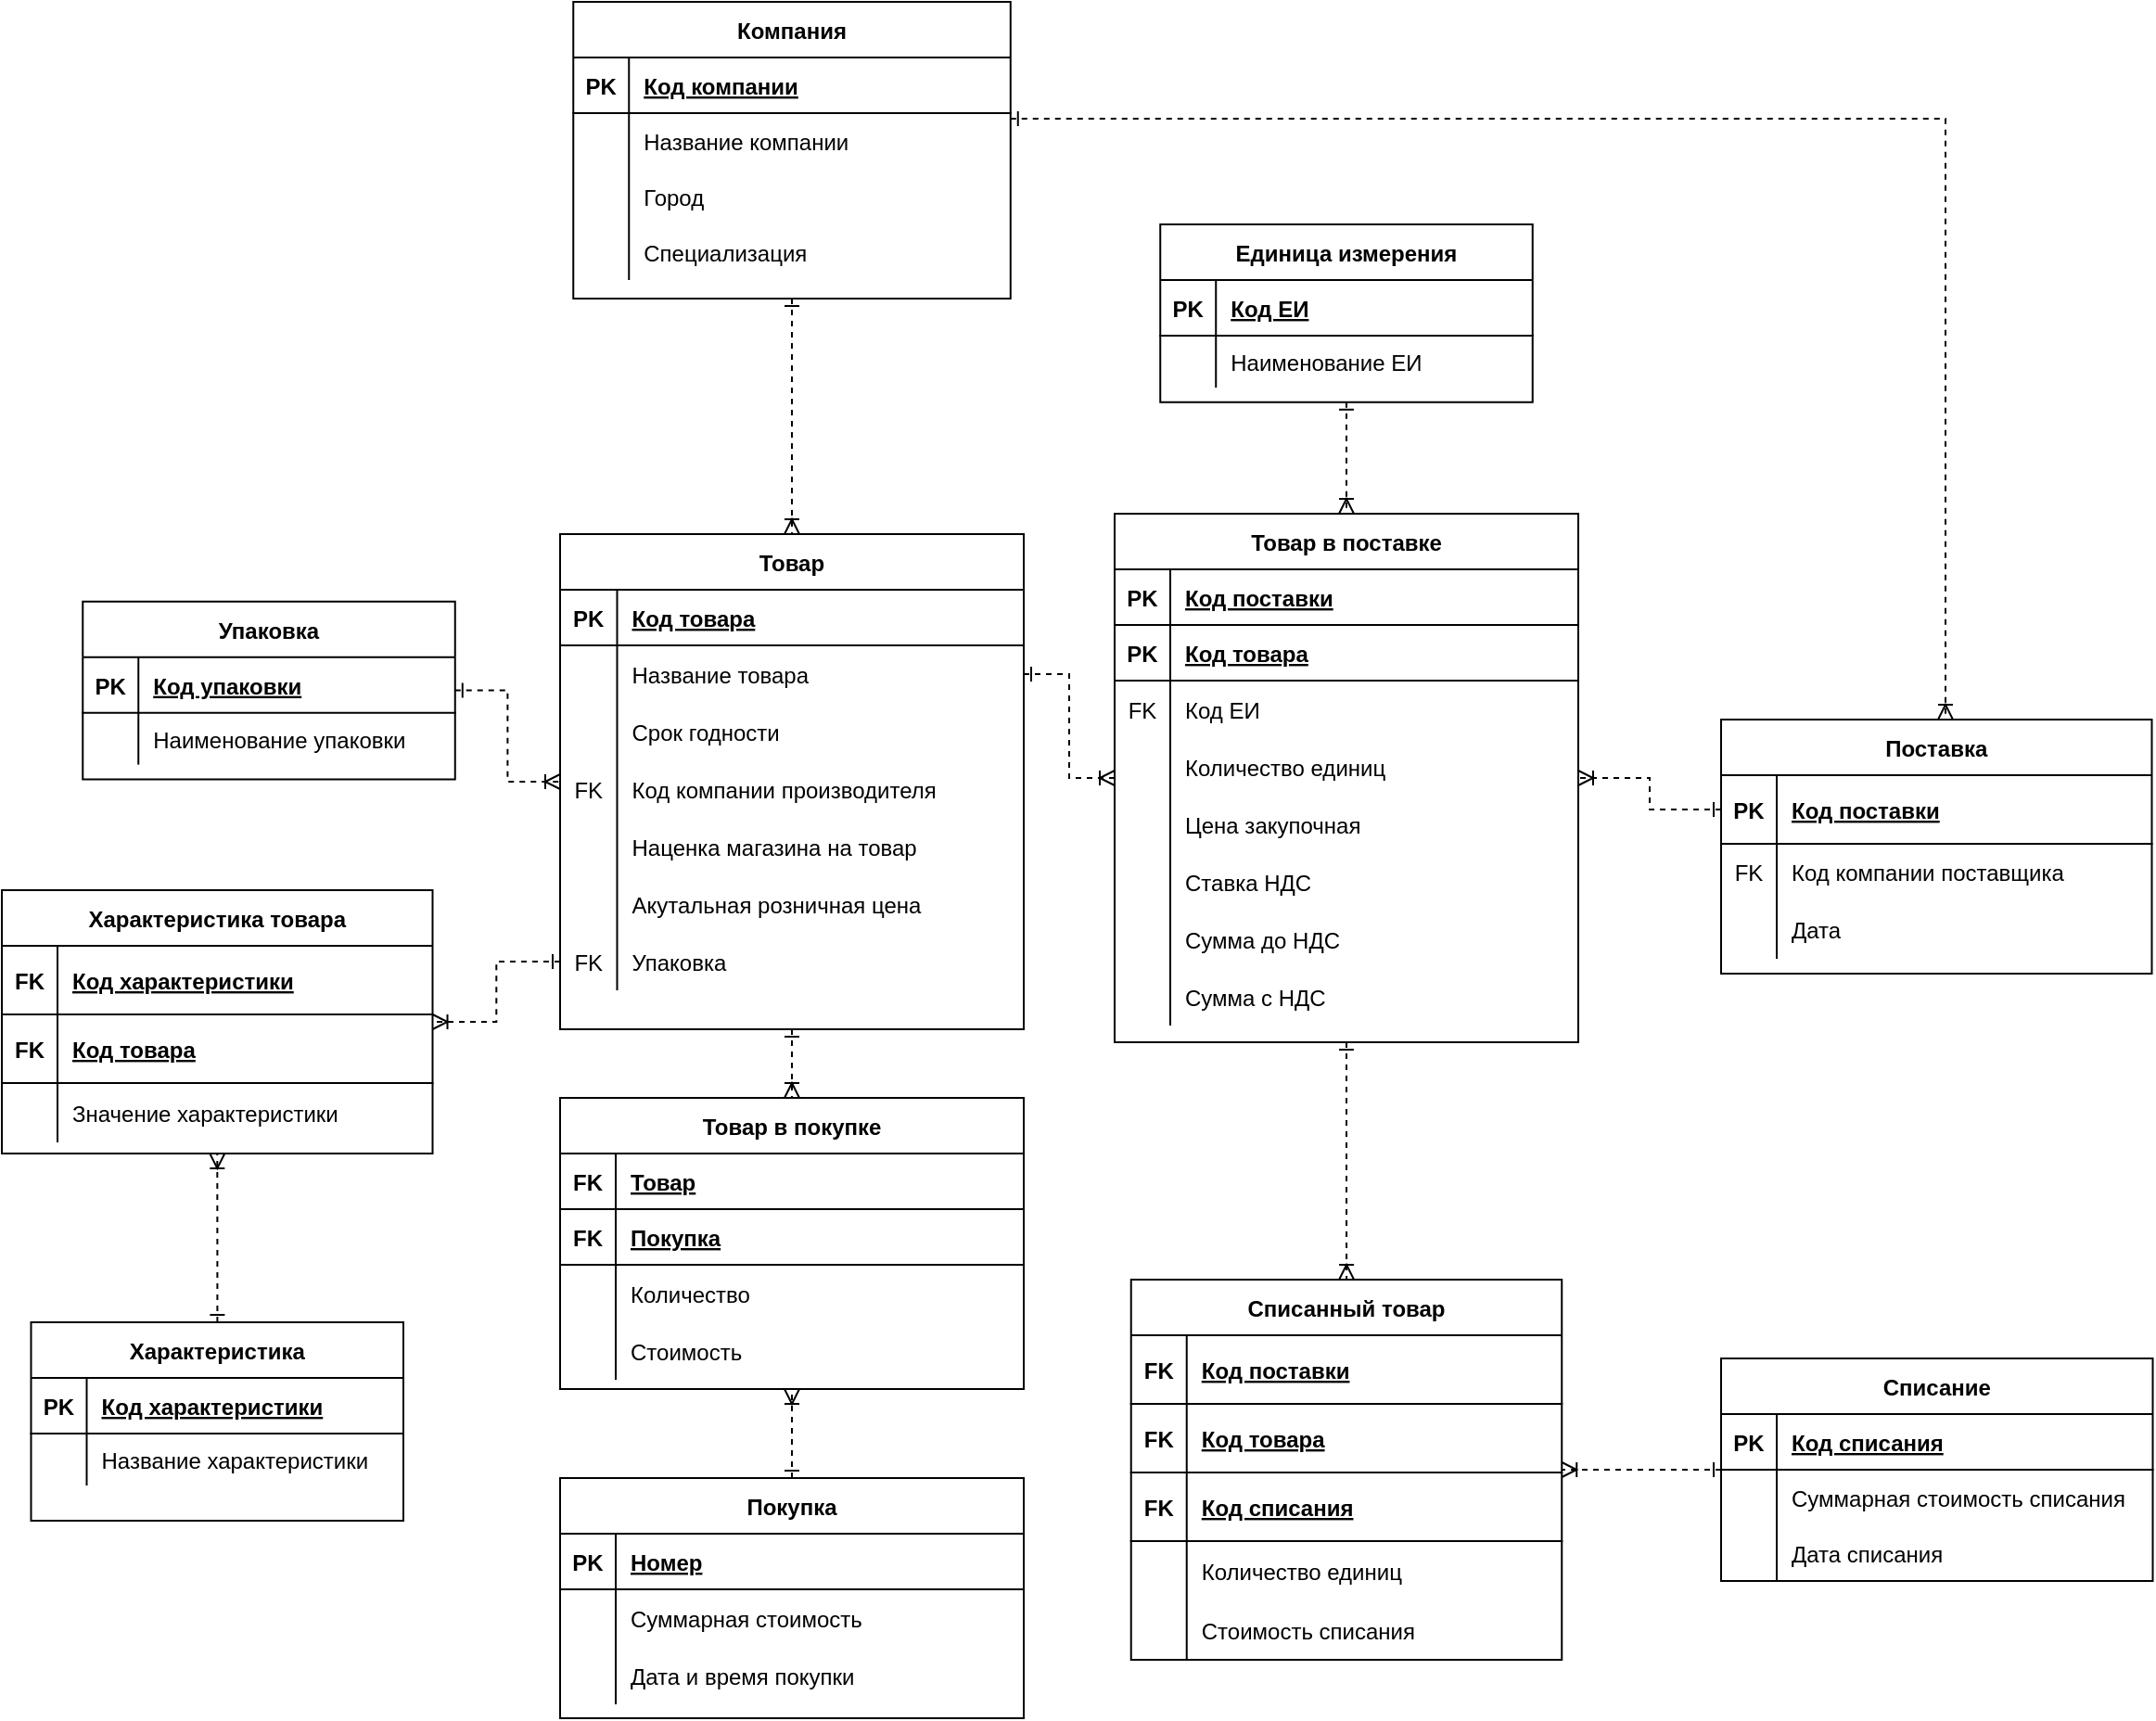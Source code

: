 <mxfile version="24.2.5" type="device">
  <diagram id="R2lEEEUBdFMjLlhIrx00" name="Page-1">
    <mxGraphModel dx="2284" dy="844" grid="0" gridSize="10" guides="1" tooltips="1" connect="1" arrows="1" fold="1" page="1" pageScale="1" pageWidth="850" pageHeight="1100" math="0" shadow="0" extFonts="Permanent Marker^https://fonts.googleapis.com/css?family=Permanent+Marker">
      <root>
        <mxCell id="0" />
        <mxCell id="1" parent="0" />
        <mxCell id="fGA4kg8TgEzMYJl1IHVl-16" style="edgeStyle=orthogonalEdgeStyle;rounded=0;orthogonalLoop=1;jettySize=auto;html=1;dashed=1;strokeColor=default;align=center;verticalAlign=middle;fontFamily=Helvetica;fontSize=11;fontColor=default;labelBackgroundColor=default;startArrow=ERone;startFill=0;endArrow=ERoneToMany;endFill=0;" parent="1" source="C-vyLk0tnHw3VtMMgP7b-13" target="f_I18fjyUg9DNFB2FGYQ-49" edge="1">
          <mxGeometry relative="1" as="geometry">
            <Array as="points">
              <mxPoint x="738" y="180" />
            </Array>
          </mxGeometry>
        </mxCell>
        <mxCell id="fGA4kg8TgEzMYJl1IHVl-90" style="edgeStyle=orthogonalEdgeStyle;rounded=0;orthogonalLoop=1;jettySize=auto;html=1;exitX=0.5;exitY=1;exitDx=0;exitDy=0;dashed=1;strokeColor=default;align=center;verticalAlign=middle;fontFamily=Helvetica;fontSize=11;fontColor=default;labelBackgroundColor=default;startArrow=ERone;startFill=0;endArrow=ERoneToMany;endFill=0;" parent="1" source="C-vyLk0tnHw3VtMMgP7b-13" target="f_I18fjyUg9DNFB2FGYQ-8" edge="1">
          <mxGeometry relative="1" as="geometry" />
        </mxCell>
        <mxCell id="C-vyLk0tnHw3VtMMgP7b-13" value="Компания" style="shape=table;startSize=30;container=1;collapsible=1;childLayout=tableLayout;fixedRows=1;rowLines=0;fontStyle=1;align=center;resizeLast=1;" parent="1" vertex="1">
          <mxGeometry x="-1.87" y="117" width="235.75" height="160" as="geometry" />
        </mxCell>
        <mxCell id="C-vyLk0tnHw3VtMMgP7b-14" value="" style="shape=partialRectangle;collapsible=0;dropTarget=0;pointerEvents=0;fillColor=none;points=[[0,0.5],[1,0.5]];portConstraint=eastwest;top=0;left=0;right=0;bottom=1;" parent="C-vyLk0tnHw3VtMMgP7b-13" vertex="1">
          <mxGeometry y="30" width="235.75" height="30" as="geometry" />
        </mxCell>
        <mxCell id="C-vyLk0tnHw3VtMMgP7b-15" value="PK" style="shape=partialRectangle;overflow=hidden;connectable=0;fillColor=none;top=0;left=0;bottom=0;right=0;fontStyle=1;" parent="C-vyLk0tnHw3VtMMgP7b-14" vertex="1">
          <mxGeometry width="30" height="30" as="geometry">
            <mxRectangle width="30" height="30" as="alternateBounds" />
          </mxGeometry>
        </mxCell>
        <mxCell id="C-vyLk0tnHw3VtMMgP7b-16" value="Код компании" style="shape=partialRectangle;overflow=hidden;connectable=0;fillColor=none;top=0;left=0;bottom=0;right=0;align=left;spacingLeft=6;fontStyle=5;" parent="C-vyLk0tnHw3VtMMgP7b-14" vertex="1">
          <mxGeometry x="30" width="205.75" height="30" as="geometry">
            <mxRectangle width="205.75" height="30" as="alternateBounds" />
          </mxGeometry>
        </mxCell>
        <mxCell id="C-vyLk0tnHw3VtMMgP7b-17" value="" style="shape=partialRectangle;collapsible=0;dropTarget=0;pointerEvents=0;fillColor=none;points=[[0,0.5],[1,0.5]];portConstraint=eastwest;top=0;left=0;right=0;bottom=0;" parent="C-vyLk0tnHw3VtMMgP7b-13" vertex="1">
          <mxGeometry y="60" width="235.75" height="30" as="geometry" />
        </mxCell>
        <mxCell id="C-vyLk0tnHw3VtMMgP7b-18" value="" style="shape=partialRectangle;overflow=hidden;connectable=0;fillColor=none;top=0;left=0;bottom=0;right=0;" parent="C-vyLk0tnHw3VtMMgP7b-17" vertex="1">
          <mxGeometry width="30" height="30" as="geometry">
            <mxRectangle width="30" height="30" as="alternateBounds" />
          </mxGeometry>
        </mxCell>
        <mxCell id="C-vyLk0tnHw3VtMMgP7b-19" value="Название компании" style="shape=partialRectangle;overflow=hidden;connectable=0;fillColor=none;top=0;left=0;bottom=0;right=0;align=left;spacingLeft=6;" parent="C-vyLk0tnHw3VtMMgP7b-17" vertex="1">
          <mxGeometry x="30" width="205.75" height="30" as="geometry">
            <mxRectangle width="205.75" height="30" as="alternateBounds" />
          </mxGeometry>
        </mxCell>
        <mxCell id="C-vyLk0tnHw3VtMMgP7b-20" value="" style="shape=partialRectangle;collapsible=0;dropTarget=0;pointerEvents=0;fillColor=none;points=[[0,0.5],[1,0.5]];portConstraint=eastwest;top=0;left=0;right=0;bottom=0;" parent="C-vyLk0tnHw3VtMMgP7b-13" vertex="1">
          <mxGeometry y="90" width="235.75" height="30" as="geometry" />
        </mxCell>
        <mxCell id="C-vyLk0tnHw3VtMMgP7b-21" value="" style="shape=partialRectangle;overflow=hidden;connectable=0;fillColor=none;top=0;left=0;bottom=0;right=0;" parent="C-vyLk0tnHw3VtMMgP7b-20" vertex="1">
          <mxGeometry width="30" height="30" as="geometry">
            <mxRectangle width="30" height="30" as="alternateBounds" />
          </mxGeometry>
        </mxCell>
        <mxCell id="C-vyLk0tnHw3VtMMgP7b-22" value="Город" style="shape=partialRectangle;overflow=hidden;connectable=0;fillColor=none;top=0;left=0;bottom=0;right=0;align=left;spacingLeft=6;" parent="C-vyLk0tnHw3VtMMgP7b-20" vertex="1">
          <mxGeometry x="30" width="205.75" height="30" as="geometry">
            <mxRectangle width="205.75" height="30" as="alternateBounds" />
          </mxGeometry>
        </mxCell>
        <mxCell id="fGA4kg8TgEzMYJl1IHVl-87" value="" style="shape=partialRectangle;collapsible=0;dropTarget=0;pointerEvents=0;fillColor=none;points=[[0,0.5],[1,0.5]];portConstraint=eastwest;top=0;left=0;right=0;bottom=0;" parent="C-vyLk0tnHw3VtMMgP7b-13" vertex="1">
          <mxGeometry y="120" width="235.75" height="30" as="geometry" />
        </mxCell>
        <mxCell id="fGA4kg8TgEzMYJl1IHVl-88" value="" style="shape=partialRectangle;overflow=hidden;connectable=0;fillColor=none;top=0;left=0;bottom=0;right=0;" parent="fGA4kg8TgEzMYJl1IHVl-87" vertex="1">
          <mxGeometry width="30" height="30" as="geometry">
            <mxRectangle width="30" height="30" as="alternateBounds" />
          </mxGeometry>
        </mxCell>
        <mxCell id="fGA4kg8TgEzMYJl1IHVl-89" value="Специализация" style="shape=partialRectangle;overflow=hidden;connectable=0;fillColor=none;top=0;left=0;bottom=0;right=0;align=left;spacingLeft=6;" parent="fGA4kg8TgEzMYJl1IHVl-87" vertex="1">
          <mxGeometry x="30" width="205.75" height="30" as="geometry">
            <mxRectangle width="205.75" height="30" as="alternateBounds" />
          </mxGeometry>
        </mxCell>
        <mxCell id="fGA4kg8TgEzMYJl1IHVl-84" style="edgeStyle=orthogonalEdgeStyle;rounded=0;orthogonalLoop=1;jettySize=auto;html=1;dashed=1;strokeColor=default;align=center;verticalAlign=middle;fontFamily=Helvetica;fontSize=11;fontColor=default;labelBackgroundColor=default;startArrow=ERone;startFill=0;endArrow=ERoneToMany;endFill=0;" parent="1" source="f_I18fjyUg9DNFB2FGYQ-8" target="fGA4kg8TgEzMYJl1IHVl-71" edge="1">
          <mxGeometry relative="1" as="geometry" />
        </mxCell>
        <mxCell id="f_I18fjyUg9DNFB2FGYQ-8" value="Товар" style="shape=table;startSize=30;container=1;collapsible=1;childLayout=tableLayout;fixedRows=1;rowLines=0;fontStyle=1;align=center;resizeLast=1;" parent="1" vertex="1">
          <mxGeometry x="-9" y="404" width="250" height="267" as="geometry" />
        </mxCell>
        <mxCell id="f_I18fjyUg9DNFB2FGYQ-9" value="" style="shape=partialRectangle;collapsible=0;dropTarget=0;pointerEvents=0;fillColor=none;points=[[0,0.5],[1,0.5]];portConstraint=eastwest;top=0;left=0;right=0;bottom=1;" parent="f_I18fjyUg9DNFB2FGYQ-8" vertex="1">
          <mxGeometry y="30" width="250" height="30" as="geometry" />
        </mxCell>
        <mxCell id="f_I18fjyUg9DNFB2FGYQ-10" value="PK" style="shape=partialRectangle;overflow=hidden;connectable=0;fillColor=none;top=0;left=0;bottom=0;right=0;fontStyle=1;" parent="f_I18fjyUg9DNFB2FGYQ-9" vertex="1">
          <mxGeometry width="30.75" height="30" as="geometry">
            <mxRectangle width="30.75" height="30" as="alternateBounds" />
          </mxGeometry>
        </mxCell>
        <mxCell id="f_I18fjyUg9DNFB2FGYQ-11" value="Код товара" style="shape=partialRectangle;overflow=hidden;connectable=0;fillColor=none;top=0;left=0;bottom=0;right=0;align=left;spacingLeft=6;fontStyle=5;" parent="f_I18fjyUg9DNFB2FGYQ-9" vertex="1">
          <mxGeometry x="30.75" width="219.25" height="30" as="geometry">
            <mxRectangle width="219.25" height="30" as="alternateBounds" />
          </mxGeometry>
        </mxCell>
        <mxCell id="f_I18fjyUg9DNFB2FGYQ-12" value="" style="shape=partialRectangle;collapsible=0;dropTarget=0;pointerEvents=0;fillColor=none;points=[[0,0.5],[1,0.5]];portConstraint=eastwest;top=0;left=0;right=0;bottom=0;" parent="f_I18fjyUg9DNFB2FGYQ-8" vertex="1">
          <mxGeometry y="60" width="250" height="31" as="geometry" />
        </mxCell>
        <mxCell id="f_I18fjyUg9DNFB2FGYQ-13" value="" style="shape=partialRectangle;overflow=hidden;connectable=0;fillColor=none;top=0;left=0;bottom=0;right=0;" parent="f_I18fjyUg9DNFB2FGYQ-12" vertex="1">
          <mxGeometry width="30.75" height="31" as="geometry">
            <mxRectangle width="30.75" height="31" as="alternateBounds" />
          </mxGeometry>
        </mxCell>
        <object label="Название товара" city="sdfsdf" id="f_I18fjyUg9DNFB2FGYQ-14">
          <mxCell style="shape=partialRectangle;overflow=hidden;connectable=0;fillColor=none;top=0;left=0;bottom=0;right=0;align=left;spacingLeft=6;" parent="f_I18fjyUg9DNFB2FGYQ-12" vertex="1">
            <mxGeometry x="30.75" width="219.25" height="31" as="geometry">
              <mxRectangle width="219.25" height="31" as="alternateBounds" />
            </mxGeometry>
          </mxCell>
        </object>
        <mxCell id="f_I18fjyUg9DNFB2FGYQ-41" value="" style="shape=partialRectangle;collapsible=0;dropTarget=0;pointerEvents=0;fillColor=none;points=[[0,0.5],[1,0.5]];portConstraint=eastwest;top=0;left=0;right=0;bottom=0;" parent="f_I18fjyUg9DNFB2FGYQ-8" vertex="1">
          <mxGeometry y="91" width="250" height="31" as="geometry" />
        </mxCell>
        <mxCell id="f_I18fjyUg9DNFB2FGYQ-42" value="" style="shape=partialRectangle;overflow=hidden;connectable=0;fillColor=none;top=0;left=0;bottom=0;right=0;" parent="f_I18fjyUg9DNFB2FGYQ-41" vertex="1">
          <mxGeometry width="30.75" height="31" as="geometry">
            <mxRectangle width="30.75" height="31" as="alternateBounds" />
          </mxGeometry>
        </mxCell>
        <object label="Срок годности" city="sdfsdf" id="f_I18fjyUg9DNFB2FGYQ-43">
          <mxCell style="shape=partialRectangle;overflow=hidden;connectable=0;fillColor=none;top=0;left=0;bottom=0;right=0;align=left;spacingLeft=6;" parent="f_I18fjyUg9DNFB2FGYQ-41" vertex="1">
            <mxGeometry x="30.75" width="219.25" height="31" as="geometry">
              <mxRectangle width="219.25" height="31" as="alternateBounds" />
            </mxGeometry>
          </mxCell>
        </object>
        <mxCell id="f_I18fjyUg9DNFB2FGYQ-44" value="" style="shape=partialRectangle;collapsible=0;dropTarget=0;pointerEvents=0;fillColor=none;points=[[0,0.5],[1,0.5]];portConstraint=eastwest;top=0;left=0;right=0;bottom=0;" parent="f_I18fjyUg9DNFB2FGYQ-8" vertex="1">
          <mxGeometry y="122" width="250" height="31" as="geometry" />
        </mxCell>
        <mxCell id="f_I18fjyUg9DNFB2FGYQ-45" value="FK" style="shape=partialRectangle;overflow=hidden;connectable=0;fillColor=none;top=0;left=0;bottom=0;right=0;" parent="f_I18fjyUg9DNFB2FGYQ-44" vertex="1">
          <mxGeometry width="30.75" height="31" as="geometry">
            <mxRectangle width="30.75" height="31" as="alternateBounds" />
          </mxGeometry>
        </mxCell>
        <object label="Код компании производителя" city="sdfsdf" id="f_I18fjyUg9DNFB2FGYQ-46">
          <mxCell style="shape=partialRectangle;overflow=hidden;connectable=0;fillColor=none;top=0;left=0;bottom=0;right=0;align=left;spacingLeft=6;" parent="f_I18fjyUg9DNFB2FGYQ-44" vertex="1">
            <mxGeometry x="30.75" width="219.25" height="31" as="geometry">
              <mxRectangle width="219.25" height="31" as="alternateBounds" />
            </mxGeometry>
          </mxCell>
        </object>
        <mxCell id="f_I18fjyUg9DNFB2FGYQ-148" value="" style="shape=partialRectangle;collapsible=0;dropTarget=0;pointerEvents=0;fillColor=none;points=[[0,0.5],[1,0.5]];portConstraint=eastwest;top=0;left=0;right=0;bottom=0;" parent="f_I18fjyUg9DNFB2FGYQ-8" vertex="1">
          <mxGeometry y="153" width="250" height="31" as="geometry" />
        </mxCell>
        <mxCell id="f_I18fjyUg9DNFB2FGYQ-149" value="" style="shape=partialRectangle;overflow=hidden;connectable=0;fillColor=none;top=0;left=0;bottom=0;right=0;" parent="f_I18fjyUg9DNFB2FGYQ-148" vertex="1">
          <mxGeometry width="30.75" height="31" as="geometry">
            <mxRectangle width="30.75" height="31" as="alternateBounds" />
          </mxGeometry>
        </mxCell>
        <object label="Наценка магазина на товар" city="sdfsdf" id="f_I18fjyUg9DNFB2FGYQ-150">
          <mxCell style="shape=partialRectangle;overflow=hidden;connectable=0;fillColor=none;top=0;left=0;bottom=0;right=0;align=left;spacingLeft=6;" parent="f_I18fjyUg9DNFB2FGYQ-148" vertex="1">
            <mxGeometry x="30.75" width="219.25" height="31" as="geometry">
              <mxRectangle width="219.25" height="31" as="alternateBounds" />
            </mxGeometry>
          </mxCell>
        </object>
        <mxCell id="fGA4kg8TgEzMYJl1IHVl-68" value="" style="shape=partialRectangle;collapsible=0;dropTarget=0;pointerEvents=0;fillColor=none;points=[[0,0.5],[1,0.5]];portConstraint=eastwest;top=0;left=0;right=0;bottom=0;" parent="f_I18fjyUg9DNFB2FGYQ-8" vertex="1">
          <mxGeometry y="184" width="250" height="31" as="geometry" />
        </mxCell>
        <mxCell id="fGA4kg8TgEzMYJl1IHVl-69" value="" style="shape=partialRectangle;overflow=hidden;connectable=0;fillColor=none;top=0;left=0;bottom=0;right=0;" parent="fGA4kg8TgEzMYJl1IHVl-68" vertex="1">
          <mxGeometry width="30.75" height="31" as="geometry">
            <mxRectangle width="30.75" height="31" as="alternateBounds" />
          </mxGeometry>
        </mxCell>
        <object label="Акутальная розничная цена" city="sdfsdf" id="fGA4kg8TgEzMYJl1IHVl-70">
          <mxCell style="shape=partialRectangle;overflow=hidden;connectable=0;fillColor=none;top=0;left=0;bottom=0;right=0;align=left;spacingLeft=6;" parent="fGA4kg8TgEzMYJl1IHVl-68" vertex="1">
            <mxGeometry x="30.75" width="219.25" height="31" as="geometry">
              <mxRectangle width="219.25" height="31" as="alternateBounds" />
            </mxGeometry>
          </mxCell>
        </object>
        <mxCell id="E8cAx2pGSvw5zw2pjkjt-13" value="" style="shape=partialRectangle;collapsible=0;dropTarget=0;pointerEvents=0;fillColor=none;points=[[0,0.5],[1,0.5]];portConstraint=eastwest;top=0;left=0;right=0;bottom=0;" parent="f_I18fjyUg9DNFB2FGYQ-8" vertex="1">
          <mxGeometry y="215" width="250" height="31" as="geometry" />
        </mxCell>
        <mxCell id="E8cAx2pGSvw5zw2pjkjt-14" value="FK" style="shape=partialRectangle;overflow=hidden;connectable=0;fillColor=none;top=0;left=0;bottom=0;right=0;" parent="E8cAx2pGSvw5zw2pjkjt-13" vertex="1">
          <mxGeometry width="30.75" height="31" as="geometry">
            <mxRectangle width="30.75" height="31" as="alternateBounds" />
          </mxGeometry>
        </mxCell>
        <object label="Упаковка" city="sdfsdf" id="E8cAx2pGSvw5zw2pjkjt-15">
          <mxCell style="shape=partialRectangle;overflow=hidden;connectable=0;fillColor=none;top=0;left=0;bottom=0;right=0;align=left;spacingLeft=6;" parent="E8cAx2pGSvw5zw2pjkjt-13" vertex="1">
            <mxGeometry x="30.75" width="219.25" height="31" as="geometry">
              <mxRectangle width="219.25" height="31" as="alternateBounds" />
            </mxGeometry>
          </mxCell>
        </object>
        <mxCell id="f_I18fjyUg9DNFB2FGYQ-49" value="Поставка" style="shape=table;startSize=30;container=1;collapsible=1;childLayout=tableLayout;fixedRows=1;rowLines=0;fontStyle=1;align=center;resizeLast=1;" parent="1" vertex="1">
          <mxGeometry x="617" y="504" width="232.25" height="137" as="geometry" />
        </mxCell>
        <mxCell id="f_I18fjyUg9DNFB2FGYQ-50" value="" style="shape=partialRectangle;collapsible=0;dropTarget=0;pointerEvents=0;fillColor=none;points=[[0,0.5],[1,0.5]];portConstraint=eastwest;top=0;left=0;right=0;bottom=1;" parent="f_I18fjyUg9DNFB2FGYQ-49" vertex="1">
          <mxGeometry y="30" width="232.25" height="37" as="geometry" />
        </mxCell>
        <mxCell id="f_I18fjyUg9DNFB2FGYQ-51" value="PK" style="shape=partialRectangle;overflow=hidden;connectable=0;fillColor=none;top=0;left=0;bottom=0;right=0;fontStyle=1;" parent="f_I18fjyUg9DNFB2FGYQ-50" vertex="1">
          <mxGeometry width="30" height="37" as="geometry">
            <mxRectangle width="30" height="37" as="alternateBounds" />
          </mxGeometry>
        </mxCell>
        <mxCell id="f_I18fjyUg9DNFB2FGYQ-52" value="Код поставки" style="shape=partialRectangle;overflow=hidden;connectable=0;fillColor=none;top=0;left=0;bottom=0;right=0;align=left;spacingLeft=6;fontStyle=5;" parent="f_I18fjyUg9DNFB2FGYQ-50" vertex="1">
          <mxGeometry x="30" width="202.25" height="37" as="geometry">
            <mxRectangle width="202.25" height="37" as="alternateBounds" />
          </mxGeometry>
        </mxCell>
        <mxCell id="f_I18fjyUg9DNFB2FGYQ-53" value="" style="shape=partialRectangle;collapsible=0;dropTarget=0;pointerEvents=0;fillColor=none;points=[[0,0.5],[1,0.5]];portConstraint=eastwest;top=0;left=0;right=0;bottom=0;" parent="f_I18fjyUg9DNFB2FGYQ-49" vertex="1">
          <mxGeometry y="67" width="232.25" height="30" as="geometry" />
        </mxCell>
        <mxCell id="f_I18fjyUg9DNFB2FGYQ-54" value="FK" style="shape=partialRectangle;overflow=hidden;connectable=0;fillColor=none;top=0;left=0;bottom=0;right=0;" parent="f_I18fjyUg9DNFB2FGYQ-53" vertex="1">
          <mxGeometry width="30" height="30" as="geometry">
            <mxRectangle width="30" height="30" as="alternateBounds" />
          </mxGeometry>
        </mxCell>
        <mxCell id="f_I18fjyUg9DNFB2FGYQ-55" value="Код компании поставщика" style="shape=partialRectangle;overflow=hidden;connectable=0;fillColor=none;top=0;left=0;bottom=0;right=0;align=left;spacingLeft=6;" parent="f_I18fjyUg9DNFB2FGYQ-53" vertex="1">
          <mxGeometry x="30" width="202.25" height="30" as="geometry">
            <mxRectangle width="202.25" height="30" as="alternateBounds" />
          </mxGeometry>
        </mxCell>
        <mxCell id="f_I18fjyUg9DNFB2FGYQ-59" value="" style="shape=partialRectangle;collapsible=0;dropTarget=0;pointerEvents=0;fillColor=none;points=[[0,0.5],[1,0.5]];portConstraint=eastwest;top=0;left=0;right=0;bottom=0;" parent="f_I18fjyUg9DNFB2FGYQ-49" vertex="1">
          <mxGeometry y="97" width="232.25" height="32" as="geometry" />
        </mxCell>
        <mxCell id="f_I18fjyUg9DNFB2FGYQ-60" value="" style="shape=partialRectangle;overflow=hidden;connectable=0;fillColor=none;top=0;left=0;bottom=0;right=0;" parent="f_I18fjyUg9DNFB2FGYQ-59" vertex="1">
          <mxGeometry width="30" height="32" as="geometry">
            <mxRectangle width="30" height="32" as="alternateBounds" />
          </mxGeometry>
        </mxCell>
        <mxCell id="f_I18fjyUg9DNFB2FGYQ-61" value="Дата" style="shape=partialRectangle;overflow=hidden;connectable=0;fillColor=none;top=0;left=0;bottom=0;right=0;align=left;spacingLeft=6;" parent="f_I18fjyUg9DNFB2FGYQ-59" vertex="1">
          <mxGeometry x="30" width="202.25" height="32" as="geometry">
            <mxRectangle width="202.25" height="32" as="alternateBounds" />
          </mxGeometry>
        </mxCell>
        <mxCell id="f_I18fjyUg9DNFB2FGYQ-68" value="Единица измерения" style="shape=table;startSize=30;container=1;collapsible=1;childLayout=tableLayout;fixedRows=1;rowLines=0;fontStyle=1;align=center;resizeLast=1;" parent="1" vertex="1">
          <mxGeometry x="314.62" y="237" width="200.75" height="95.87" as="geometry">
            <mxRectangle x="45" y="431" width="120" height="30" as="alternateBounds" />
          </mxGeometry>
        </mxCell>
        <mxCell id="f_I18fjyUg9DNFB2FGYQ-69" value="" style="shape=partialRectangle;collapsible=0;dropTarget=0;pointerEvents=0;fillColor=none;points=[[0,0.5],[1,0.5]];portConstraint=eastwest;top=0;left=0;right=0;bottom=1;" parent="f_I18fjyUg9DNFB2FGYQ-68" vertex="1">
          <mxGeometry y="30" width="200.75" height="30" as="geometry" />
        </mxCell>
        <mxCell id="f_I18fjyUg9DNFB2FGYQ-70" value="PK" style="shape=partialRectangle;overflow=hidden;connectable=0;fillColor=none;top=0;left=0;bottom=0;right=0;fontStyle=1;" parent="f_I18fjyUg9DNFB2FGYQ-69" vertex="1">
          <mxGeometry width="30" height="30" as="geometry">
            <mxRectangle width="30" height="30" as="alternateBounds" />
          </mxGeometry>
        </mxCell>
        <mxCell id="f_I18fjyUg9DNFB2FGYQ-71" value="Код ЕИ" style="shape=partialRectangle;overflow=hidden;connectable=0;fillColor=none;top=0;left=0;bottom=0;right=0;align=left;spacingLeft=6;fontStyle=5;" parent="f_I18fjyUg9DNFB2FGYQ-69" vertex="1">
          <mxGeometry x="30" width="170.75" height="30" as="geometry">
            <mxRectangle width="170.75" height="30" as="alternateBounds" />
          </mxGeometry>
        </mxCell>
        <mxCell id="f_I18fjyUg9DNFB2FGYQ-72" value="" style="shape=partialRectangle;collapsible=0;dropTarget=0;pointerEvents=0;fillColor=none;points=[[0,0.5],[1,0.5]];portConstraint=eastwest;top=0;left=0;right=0;bottom=0;" parent="f_I18fjyUg9DNFB2FGYQ-68" vertex="1">
          <mxGeometry y="60" width="200.75" height="28" as="geometry" />
        </mxCell>
        <mxCell id="f_I18fjyUg9DNFB2FGYQ-73" value="" style="shape=partialRectangle;overflow=hidden;connectable=0;fillColor=none;top=0;left=0;bottom=0;right=0;" parent="f_I18fjyUg9DNFB2FGYQ-72" vertex="1">
          <mxGeometry width="30" height="28" as="geometry">
            <mxRectangle width="30" height="28" as="alternateBounds" />
          </mxGeometry>
        </mxCell>
        <object label="Наименование ЕИ" city="sdfsdf" id="f_I18fjyUg9DNFB2FGYQ-74">
          <mxCell style="shape=partialRectangle;overflow=hidden;connectable=0;fillColor=none;top=0;left=0;bottom=0;right=0;align=left;spacingLeft=6;" parent="f_I18fjyUg9DNFB2FGYQ-72" vertex="1">
            <mxGeometry x="30" width="170.75" height="28" as="geometry">
              <mxRectangle width="170.75" height="28" as="alternateBounds" />
            </mxGeometry>
          </mxCell>
        </object>
        <mxCell id="f_I18fjyUg9DNFB2FGYQ-119" style="edgeStyle=orthogonalEdgeStyle;rounded=0;orthogonalLoop=1;jettySize=auto;html=1;endArrow=ERoneToMany;endFill=0;startArrow=ERone;startFill=0;dashed=1;" parent="1" source="f_I18fjyUg9DNFB2FGYQ-68" target="fGA4kg8TgEzMYJl1IHVl-1" edge="1">
          <mxGeometry relative="1" as="geometry">
            <mxPoint x="599" y="274" as="sourcePoint" />
            <mxPoint x="520" y="175" as="targetPoint" />
          </mxGeometry>
        </mxCell>
        <mxCell id="fGA4kg8TgEzMYJl1IHVl-85" style="edgeStyle=orthogonalEdgeStyle;rounded=0;orthogonalLoop=1;jettySize=auto;html=1;dashed=1;strokeColor=default;align=center;verticalAlign=middle;fontFamily=Helvetica;fontSize=11;fontColor=default;labelBackgroundColor=default;startArrow=ERone;startFill=0;endArrow=ERoneToMany;endFill=0;" parent="1" source="f_I18fjyUg9DNFB2FGYQ-132" target="fGA4kg8TgEzMYJl1IHVl-71" edge="1">
          <mxGeometry relative="1" as="geometry" />
        </mxCell>
        <mxCell id="f_I18fjyUg9DNFB2FGYQ-132" value="Покупка" style="shape=table;startSize=30;container=1;collapsible=1;childLayout=tableLayout;fixedRows=1;rowLines=0;fontStyle=1;align=center;resizeLast=1;" parent="1" vertex="1">
          <mxGeometry x="-9" y="913" width="250" height="129.5" as="geometry">
            <mxRectangle x="45" y="431" width="120" height="30" as="alternateBounds" />
          </mxGeometry>
        </mxCell>
        <mxCell id="f_I18fjyUg9DNFB2FGYQ-133" value="" style="shape=partialRectangle;collapsible=0;dropTarget=0;pointerEvents=0;fillColor=none;points=[[0,0.5],[1,0.5]];portConstraint=eastwest;top=0;left=0;right=0;bottom=1;" parent="f_I18fjyUg9DNFB2FGYQ-132" vertex="1">
          <mxGeometry y="30" width="250" height="30" as="geometry" />
        </mxCell>
        <mxCell id="f_I18fjyUg9DNFB2FGYQ-134" value="PK" style="shape=partialRectangle;overflow=hidden;connectable=0;fillColor=none;top=0;left=0;bottom=0;right=0;fontStyle=1;" parent="f_I18fjyUg9DNFB2FGYQ-133" vertex="1">
          <mxGeometry width="30" height="30" as="geometry">
            <mxRectangle width="30" height="30" as="alternateBounds" />
          </mxGeometry>
        </mxCell>
        <mxCell id="f_I18fjyUg9DNFB2FGYQ-135" value="Номер" style="shape=partialRectangle;overflow=hidden;connectable=0;fillColor=none;top=0;left=0;bottom=0;right=0;align=left;spacingLeft=6;fontStyle=5;" parent="f_I18fjyUg9DNFB2FGYQ-133" vertex="1">
          <mxGeometry x="30" width="220" height="30" as="geometry">
            <mxRectangle width="220" height="30" as="alternateBounds" />
          </mxGeometry>
        </mxCell>
        <mxCell id="9CJksuY69nu4rz1NFT5Z-1" value="" style="shape=partialRectangle;collapsible=0;dropTarget=0;pointerEvents=0;fillColor=none;points=[[0,0.5],[1,0.5]];portConstraint=eastwest;top=0;left=0;right=0;bottom=0;" parent="f_I18fjyUg9DNFB2FGYQ-132" vertex="1">
          <mxGeometry y="60" width="250" height="31" as="geometry" />
        </mxCell>
        <mxCell id="9CJksuY69nu4rz1NFT5Z-2" value="" style="shape=partialRectangle;overflow=hidden;connectable=0;fillColor=none;top=0;left=0;bottom=0;right=0;" parent="9CJksuY69nu4rz1NFT5Z-1" vertex="1">
          <mxGeometry width="30" height="31" as="geometry">
            <mxRectangle width="30" height="31" as="alternateBounds" />
          </mxGeometry>
        </mxCell>
        <object label="Суммарная стоимость" city="sdfsdf" id="9CJksuY69nu4rz1NFT5Z-3">
          <mxCell style="shape=partialRectangle;overflow=hidden;connectable=0;fillColor=none;top=0;left=0;bottom=0;right=0;align=left;spacingLeft=6;" parent="9CJksuY69nu4rz1NFT5Z-1" vertex="1">
            <mxGeometry x="30" width="220" height="31" as="geometry">
              <mxRectangle width="220" height="31" as="alternateBounds" />
            </mxGeometry>
          </mxCell>
        </object>
        <mxCell id="E8cAx2pGSvw5zw2pjkjt-1" value="" style="shape=partialRectangle;collapsible=0;dropTarget=0;pointerEvents=0;fillColor=none;points=[[0,0.5],[1,0.5]];portConstraint=eastwest;top=0;left=0;right=0;bottom=0;" parent="f_I18fjyUg9DNFB2FGYQ-132" vertex="1">
          <mxGeometry y="91" width="250" height="31" as="geometry" />
        </mxCell>
        <mxCell id="E8cAx2pGSvw5zw2pjkjt-2" value="" style="shape=partialRectangle;overflow=hidden;connectable=0;fillColor=none;top=0;left=0;bottom=0;right=0;" parent="E8cAx2pGSvw5zw2pjkjt-1" vertex="1">
          <mxGeometry width="30" height="31" as="geometry">
            <mxRectangle width="30" height="31" as="alternateBounds" />
          </mxGeometry>
        </mxCell>
        <object label="Дата и время покупки" city="sdfsdf" id="E8cAx2pGSvw5zw2pjkjt-3">
          <mxCell style="shape=partialRectangle;overflow=hidden;connectable=0;fillColor=none;top=0;left=0;bottom=0;right=0;align=left;spacingLeft=6;" parent="E8cAx2pGSvw5zw2pjkjt-1" vertex="1">
            <mxGeometry x="30" width="220" height="31" as="geometry">
              <mxRectangle width="220" height="31" as="alternateBounds" />
            </mxGeometry>
          </mxCell>
        </object>
        <mxCell id="fGA4kg8TgEzMYJl1IHVl-58" style="edgeStyle=orthogonalEdgeStyle;rounded=0;orthogonalLoop=1;jettySize=auto;html=1;dashed=1;strokeColor=default;align=center;verticalAlign=middle;fontFamily=Helvetica;fontSize=11;fontColor=default;labelBackgroundColor=default;startArrow=ERone;startFill=0;endArrow=ERoneToMany;endFill=0;" parent="1" source="l4-AbHs2WRIQqdB-9EEm-1" target="fGA4kg8TgEzMYJl1IHVl-41" edge="1">
          <mxGeometry relative="1" as="geometry" />
        </mxCell>
        <mxCell id="l4-AbHs2WRIQqdB-9EEm-1" value="Списание" style="shape=table;startSize=30;container=1;collapsible=1;childLayout=tableLayout;fixedRows=1;rowLines=0;fontStyle=1;align=center;resizeLast=1;" parent="1" vertex="1">
          <mxGeometry x="617" y="848.5" width="232.75" height="120" as="geometry" />
        </mxCell>
        <mxCell id="l4-AbHs2WRIQqdB-9EEm-2" value="" style="shape=partialRectangle;collapsible=0;dropTarget=0;pointerEvents=0;fillColor=none;points=[[0,0.5],[1,0.5]];portConstraint=eastwest;top=0;left=0;right=0;bottom=1;" parent="l4-AbHs2WRIQqdB-9EEm-1" vertex="1">
          <mxGeometry y="30" width="232.75" height="30" as="geometry" />
        </mxCell>
        <mxCell id="l4-AbHs2WRIQqdB-9EEm-3" value="PK" style="shape=partialRectangle;overflow=hidden;connectable=0;fillColor=none;top=0;left=0;bottom=0;right=0;fontStyle=1;" parent="l4-AbHs2WRIQqdB-9EEm-2" vertex="1">
          <mxGeometry width="30" height="30" as="geometry">
            <mxRectangle width="30" height="30" as="alternateBounds" />
          </mxGeometry>
        </mxCell>
        <mxCell id="l4-AbHs2WRIQqdB-9EEm-4" value="Код списания" style="shape=partialRectangle;overflow=hidden;connectable=0;fillColor=none;top=0;left=0;bottom=0;right=0;align=left;spacingLeft=6;fontStyle=5;" parent="l4-AbHs2WRIQqdB-9EEm-2" vertex="1">
          <mxGeometry x="30" width="202.75" height="30" as="geometry">
            <mxRectangle width="202.75" height="30" as="alternateBounds" />
          </mxGeometry>
        </mxCell>
        <mxCell id="l4-AbHs2WRIQqdB-9EEm-5" value="" style="shape=partialRectangle;collapsible=0;dropTarget=0;pointerEvents=0;fillColor=none;points=[[0,0.5],[1,0.5]];portConstraint=eastwest;top=0;left=0;right=0;bottom=0;" parent="l4-AbHs2WRIQqdB-9EEm-1" vertex="1">
          <mxGeometry y="60" width="232.75" height="30" as="geometry" />
        </mxCell>
        <mxCell id="l4-AbHs2WRIQqdB-9EEm-6" value="" style="shape=partialRectangle;overflow=hidden;connectable=0;fillColor=none;top=0;left=0;bottom=0;right=0;" parent="l4-AbHs2WRIQqdB-9EEm-5" vertex="1">
          <mxGeometry width="30" height="30" as="geometry">
            <mxRectangle width="30" height="30" as="alternateBounds" />
          </mxGeometry>
        </mxCell>
        <mxCell id="l4-AbHs2WRIQqdB-9EEm-7" value="Суммарная стоимость списания" style="shape=partialRectangle;overflow=hidden;connectable=0;fillColor=none;top=0;left=0;bottom=0;right=0;align=left;spacingLeft=6;" parent="l4-AbHs2WRIQqdB-9EEm-5" vertex="1">
          <mxGeometry x="30" width="202.75" height="30" as="geometry">
            <mxRectangle width="202.75" height="30" as="alternateBounds" />
          </mxGeometry>
        </mxCell>
        <mxCell id="l4-AbHs2WRIQqdB-9EEm-11" value="" style="shape=partialRectangle;collapsible=0;dropTarget=0;pointerEvents=0;fillColor=none;points=[[0,0.5],[1,0.5]];portConstraint=eastwest;top=0;left=0;right=0;bottom=0;" parent="l4-AbHs2WRIQqdB-9EEm-1" vertex="1">
          <mxGeometry y="90" width="232.75" height="30" as="geometry" />
        </mxCell>
        <mxCell id="l4-AbHs2WRIQqdB-9EEm-12" value="" style="shape=partialRectangle;overflow=hidden;connectable=0;fillColor=none;top=0;left=0;bottom=0;right=0;" parent="l4-AbHs2WRIQqdB-9EEm-11" vertex="1">
          <mxGeometry width="30" height="30" as="geometry">
            <mxRectangle width="30" height="30" as="alternateBounds" />
          </mxGeometry>
        </mxCell>
        <mxCell id="l4-AbHs2WRIQqdB-9EEm-13" value="Дата списания" style="shape=partialRectangle;overflow=hidden;connectable=0;fillColor=none;top=0;left=0;bottom=0;right=0;align=left;spacingLeft=6;" parent="l4-AbHs2WRIQqdB-9EEm-11" vertex="1">
          <mxGeometry x="30" width="202.75" height="30" as="geometry">
            <mxRectangle width="202.75" height="30" as="alternateBounds" />
          </mxGeometry>
        </mxCell>
        <mxCell id="fGA4kg8TgEzMYJl1IHVl-86" style="edgeStyle=orthogonalEdgeStyle;rounded=0;orthogonalLoop=1;jettySize=auto;html=1;dashed=1;strokeColor=default;align=center;verticalAlign=middle;fontFamily=Helvetica;fontSize=11;fontColor=default;labelBackgroundColor=default;startArrow=ERone;startFill=0;endArrow=ERoneToMany;endFill=0;" parent="1" source="E8cAx2pGSvw5zw2pjkjt-16" target="f_I18fjyUg9DNFB2FGYQ-8" edge="1">
          <mxGeometry relative="1" as="geometry" />
        </mxCell>
        <mxCell id="E8cAx2pGSvw5zw2pjkjt-16" value="Упаковка" style="shape=table;startSize=30;container=1;collapsible=1;childLayout=tableLayout;fixedRows=1;rowLines=0;fontStyle=1;align=center;resizeLast=1;" parent="1" vertex="1">
          <mxGeometry x="-266.37" y="440.32" width="200.75" height="95.87" as="geometry">
            <mxRectangle x="45" y="431" width="120" height="30" as="alternateBounds" />
          </mxGeometry>
        </mxCell>
        <mxCell id="E8cAx2pGSvw5zw2pjkjt-17" value="" style="shape=partialRectangle;collapsible=0;dropTarget=0;pointerEvents=0;fillColor=none;points=[[0,0.5],[1,0.5]];portConstraint=eastwest;top=0;left=0;right=0;bottom=1;" parent="E8cAx2pGSvw5zw2pjkjt-16" vertex="1">
          <mxGeometry y="30" width="200.75" height="30" as="geometry" />
        </mxCell>
        <mxCell id="E8cAx2pGSvw5zw2pjkjt-18" value="PK" style="shape=partialRectangle;overflow=hidden;connectable=0;fillColor=none;top=0;left=0;bottom=0;right=0;fontStyle=1;" parent="E8cAx2pGSvw5zw2pjkjt-17" vertex="1">
          <mxGeometry width="30" height="30" as="geometry">
            <mxRectangle width="30" height="30" as="alternateBounds" />
          </mxGeometry>
        </mxCell>
        <mxCell id="E8cAx2pGSvw5zw2pjkjt-19" value="Код упаковки" style="shape=partialRectangle;overflow=hidden;connectable=0;fillColor=none;top=0;left=0;bottom=0;right=0;align=left;spacingLeft=6;fontStyle=5;" parent="E8cAx2pGSvw5zw2pjkjt-17" vertex="1">
          <mxGeometry x="30" width="170.75" height="30" as="geometry">
            <mxRectangle width="170.75" height="30" as="alternateBounds" />
          </mxGeometry>
        </mxCell>
        <mxCell id="E8cAx2pGSvw5zw2pjkjt-20" value="" style="shape=partialRectangle;collapsible=0;dropTarget=0;pointerEvents=0;fillColor=none;points=[[0,0.5],[1,0.5]];portConstraint=eastwest;top=0;left=0;right=0;bottom=0;" parent="E8cAx2pGSvw5zw2pjkjt-16" vertex="1">
          <mxGeometry y="60" width="200.75" height="28" as="geometry" />
        </mxCell>
        <mxCell id="E8cAx2pGSvw5zw2pjkjt-21" value="" style="shape=partialRectangle;overflow=hidden;connectable=0;fillColor=none;top=0;left=0;bottom=0;right=0;" parent="E8cAx2pGSvw5zw2pjkjt-20" vertex="1">
          <mxGeometry width="30" height="28" as="geometry">
            <mxRectangle width="30" height="28" as="alternateBounds" />
          </mxGeometry>
        </mxCell>
        <object label="Наименование упаковки" city="sdfsdf" id="E8cAx2pGSvw5zw2pjkjt-22">
          <mxCell style="shape=partialRectangle;overflow=hidden;connectable=0;fillColor=none;top=0;left=0;bottom=0;right=0;align=left;spacingLeft=6;" parent="E8cAx2pGSvw5zw2pjkjt-20" vertex="1">
            <mxGeometry x="30" width="170.75" height="28" as="geometry">
              <mxRectangle width="170.75" height="28" as="alternateBounds" />
            </mxGeometry>
          </mxCell>
        </object>
        <mxCell id="fGA4kg8TgEzMYJl1IHVl-57" style="edgeStyle=orthogonalEdgeStyle;rounded=0;orthogonalLoop=1;jettySize=auto;html=1;exitX=0.5;exitY=1;exitDx=0;exitDy=0;dashed=1;strokeColor=default;align=center;verticalAlign=middle;fontFamily=Helvetica;fontSize=11;fontColor=default;labelBackgroundColor=default;startArrow=ERone;startFill=0;endArrow=ERoneToMany;endFill=0;" parent="1" source="fGA4kg8TgEzMYJl1IHVl-1" target="fGA4kg8TgEzMYJl1IHVl-41" edge="1">
          <mxGeometry relative="1" as="geometry" />
        </mxCell>
        <mxCell id="fGA4kg8TgEzMYJl1IHVl-1" value="Товар в поставке" style="shape=table;startSize=30;container=1;collapsible=1;childLayout=tableLayout;fixedRows=1;rowLines=0;fontStyle=1;align=center;resizeLast=1;" parent="1" vertex="1">
          <mxGeometry x="290" y="393" width="250" height="285" as="geometry">
            <mxRectangle x="45" y="431" width="120" height="30" as="alternateBounds" />
          </mxGeometry>
        </mxCell>
        <mxCell id="fGA4kg8TgEzMYJl1IHVl-2" value="" style="shape=partialRectangle;collapsible=0;dropTarget=0;pointerEvents=0;fillColor=none;points=[[0,0.5],[1,0.5]];portConstraint=eastwest;top=0;left=0;right=0;bottom=1;" parent="fGA4kg8TgEzMYJl1IHVl-1" vertex="1">
          <mxGeometry y="30" width="250" height="30" as="geometry" />
        </mxCell>
        <mxCell id="fGA4kg8TgEzMYJl1IHVl-3" value="PK" style="shape=partialRectangle;overflow=hidden;connectable=0;fillColor=none;top=0;left=0;bottom=0;right=0;fontStyle=1;" parent="fGA4kg8TgEzMYJl1IHVl-2" vertex="1">
          <mxGeometry width="30" height="30" as="geometry">
            <mxRectangle width="30" height="30" as="alternateBounds" />
          </mxGeometry>
        </mxCell>
        <mxCell id="fGA4kg8TgEzMYJl1IHVl-4" value="Код поставки" style="shape=partialRectangle;overflow=hidden;connectable=0;fillColor=none;top=0;left=0;bottom=0;right=0;align=left;spacingLeft=6;fontStyle=5;" parent="fGA4kg8TgEzMYJl1IHVl-2" vertex="1">
          <mxGeometry x="30" width="220" height="30" as="geometry">
            <mxRectangle width="220" height="30" as="alternateBounds" />
          </mxGeometry>
        </mxCell>
        <mxCell id="fGA4kg8TgEzMYJl1IHVl-62" value="" style="shape=partialRectangle;collapsible=0;dropTarget=0;pointerEvents=0;fillColor=none;points=[[0,0.5],[1,0.5]];portConstraint=eastwest;top=0;left=0;right=0;bottom=1;" parent="fGA4kg8TgEzMYJl1IHVl-1" vertex="1">
          <mxGeometry y="60" width="250" height="30" as="geometry" />
        </mxCell>
        <mxCell id="fGA4kg8TgEzMYJl1IHVl-63" value="PK" style="shape=partialRectangle;overflow=hidden;connectable=0;fillColor=none;top=0;left=0;bottom=0;right=0;fontStyle=1;" parent="fGA4kg8TgEzMYJl1IHVl-62" vertex="1">
          <mxGeometry width="30" height="30" as="geometry">
            <mxRectangle width="30" height="30" as="alternateBounds" />
          </mxGeometry>
        </mxCell>
        <mxCell id="fGA4kg8TgEzMYJl1IHVl-64" value="Код товара" style="shape=partialRectangle;overflow=hidden;connectable=0;fillColor=none;top=0;left=0;bottom=0;right=0;align=left;spacingLeft=6;fontStyle=5;" parent="fGA4kg8TgEzMYJl1IHVl-62" vertex="1">
          <mxGeometry x="30" width="220" height="30" as="geometry">
            <mxRectangle width="220" height="30" as="alternateBounds" />
          </mxGeometry>
        </mxCell>
        <mxCell id="fGA4kg8TgEzMYJl1IHVl-13" value="" style="shape=partialRectangle;collapsible=0;dropTarget=0;pointerEvents=0;fillColor=none;points=[[0,0.5],[1,0.5]];portConstraint=eastwest;top=0;left=0;right=0;bottom=0;" parent="fGA4kg8TgEzMYJl1IHVl-1" vertex="1">
          <mxGeometry y="90" width="250" height="31" as="geometry" />
        </mxCell>
        <mxCell id="fGA4kg8TgEzMYJl1IHVl-14" value="FK" style="shape=partialRectangle;overflow=hidden;connectable=0;fillColor=none;top=0;left=0;bottom=0;right=0;" parent="fGA4kg8TgEzMYJl1IHVl-13" vertex="1">
          <mxGeometry width="30" height="31" as="geometry">
            <mxRectangle width="30" height="31" as="alternateBounds" />
          </mxGeometry>
        </mxCell>
        <object label="Код ЕИ" city="sdfsdf" id="fGA4kg8TgEzMYJl1IHVl-15">
          <mxCell style="shape=partialRectangle;overflow=hidden;connectable=0;fillColor=none;top=0;left=0;bottom=0;right=0;align=left;spacingLeft=6;" parent="fGA4kg8TgEzMYJl1IHVl-13" vertex="1">
            <mxGeometry x="30" width="220" height="31" as="geometry">
              <mxRectangle width="220" height="31" as="alternateBounds" />
            </mxGeometry>
          </mxCell>
        </object>
        <mxCell id="fGA4kg8TgEzMYJl1IHVl-26" value="" style="shape=partialRectangle;collapsible=0;dropTarget=0;pointerEvents=0;fillColor=none;points=[[0,0.5],[1,0.5]];portConstraint=eastwest;top=0;left=0;right=0;bottom=0;" parent="fGA4kg8TgEzMYJl1IHVl-1" vertex="1">
          <mxGeometry y="121" width="250" height="31" as="geometry" />
        </mxCell>
        <mxCell id="fGA4kg8TgEzMYJl1IHVl-27" value="" style="shape=partialRectangle;overflow=hidden;connectable=0;fillColor=none;top=0;left=0;bottom=0;right=0;" parent="fGA4kg8TgEzMYJl1IHVl-26" vertex="1">
          <mxGeometry width="30" height="31" as="geometry">
            <mxRectangle width="30" height="31" as="alternateBounds" />
          </mxGeometry>
        </mxCell>
        <object label="Количество единиц" city="sdfsdf" id="fGA4kg8TgEzMYJl1IHVl-28">
          <mxCell style="shape=partialRectangle;overflow=hidden;connectable=0;fillColor=none;top=0;left=0;bottom=0;right=0;align=left;spacingLeft=6;" parent="fGA4kg8TgEzMYJl1IHVl-26" vertex="1">
            <mxGeometry x="30" width="220" height="31" as="geometry">
              <mxRectangle width="220" height="31" as="alternateBounds" />
            </mxGeometry>
          </mxCell>
        </object>
        <mxCell id="fGA4kg8TgEzMYJl1IHVl-29" value="" style="shape=partialRectangle;collapsible=0;dropTarget=0;pointerEvents=0;fillColor=none;points=[[0,0.5],[1,0.5]];portConstraint=eastwest;top=0;left=0;right=0;bottom=0;" parent="fGA4kg8TgEzMYJl1IHVl-1" vertex="1">
          <mxGeometry y="152" width="250" height="31" as="geometry" />
        </mxCell>
        <mxCell id="fGA4kg8TgEzMYJl1IHVl-30" value="" style="shape=partialRectangle;overflow=hidden;connectable=0;fillColor=none;top=0;left=0;bottom=0;right=0;" parent="fGA4kg8TgEzMYJl1IHVl-29" vertex="1">
          <mxGeometry width="30" height="31" as="geometry">
            <mxRectangle width="30" height="31" as="alternateBounds" />
          </mxGeometry>
        </mxCell>
        <object label="Цена закупочная" city="sdfsdf" id="fGA4kg8TgEzMYJl1IHVl-31">
          <mxCell style="shape=partialRectangle;overflow=hidden;connectable=0;fillColor=none;top=0;left=0;bottom=0;right=0;align=left;spacingLeft=6;" parent="fGA4kg8TgEzMYJl1IHVl-29" vertex="1">
            <mxGeometry x="30" width="220" height="31" as="geometry">
              <mxRectangle width="220" height="31" as="alternateBounds" />
            </mxGeometry>
          </mxCell>
        </object>
        <mxCell id="fGA4kg8TgEzMYJl1IHVl-32" value="" style="shape=partialRectangle;collapsible=0;dropTarget=0;pointerEvents=0;fillColor=none;points=[[0,0.5],[1,0.5]];portConstraint=eastwest;top=0;left=0;right=0;bottom=0;" parent="fGA4kg8TgEzMYJl1IHVl-1" vertex="1">
          <mxGeometry y="183" width="250" height="31" as="geometry" />
        </mxCell>
        <mxCell id="fGA4kg8TgEzMYJl1IHVl-33" value="" style="shape=partialRectangle;overflow=hidden;connectable=0;fillColor=none;top=0;left=0;bottom=0;right=0;" parent="fGA4kg8TgEzMYJl1IHVl-32" vertex="1">
          <mxGeometry width="30" height="31" as="geometry">
            <mxRectangle width="30" height="31" as="alternateBounds" />
          </mxGeometry>
        </mxCell>
        <object label="Ставка НДС" city="sdfsdf" id="fGA4kg8TgEzMYJl1IHVl-34">
          <mxCell style="shape=partialRectangle;overflow=hidden;connectable=0;fillColor=none;top=0;left=0;bottom=0;right=0;align=left;spacingLeft=6;" parent="fGA4kg8TgEzMYJl1IHVl-32" vertex="1">
            <mxGeometry x="30" width="220" height="31" as="geometry">
              <mxRectangle width="220" height="31" as="alternateBounds" />
            </mxGeometry>
          </mxCell>
        </object>
        <mxCell id="fGA4kg8TgEzMYJl1IHVl-35" value="" style="shape=partialRectangle;collapsible=0;dropTarget=0;pointerEvents=0;fillColor=none;points=[[0,0.5],[1,0.5]];portConstraint=eastwest;top=0;left=0;right=0;bottom=0;" parent="fGA4kg8TgEzMYJl1IHVl-1" vertex="1">
          <mxGeometry y="214" width="250" height="31" as="geometry" />
        </mxCell>
        <mxCell id="fGA4kg8TgEzMYJl1IHVl-36" value="" style="shape=partialRectangle;overflow=hidden;connectable=0;fillColor=none;top=0;left=0;bottom=0;right=0;" parent="fGA4kg8TgEzMYJl1IHVl-35" vertex="1">
          <mxGeometry width="30" height="31" as="geometry">
            <mxRectangle width="30" height="31" as="alternateBounds" />
          </mxGeometry>
        </mxCell>
        <object label="Сумма до НДС" city="sdfsdf" id="fGA4kg8TgEzMYJl1IHVl-37">
          <mxCell style="shape=partialRectangle;overflow=hidden;connectable=0;fillColor=none;top=0;left=0;bottom=0;right=0;align=left;spacingLeft=6;" parent="fGA4kg8TgEzMYJl1IHVl-35" vertex="1">
            <mxGeometry x="30" width="220" height="31" as="geometry">
              <mxRectangle width="220" height="31" as="alternateBounds" />
            </mxGeometry>
          </mxCell>
        </object>
        <mxCell id="fGA4kg8TgEzMYJl1IHVl-38" value="" style="shape=partialRectangle;collapsible=0;dropTarget=0;pointerEvents=0;fillColor=none;points=[[0,0.5],[1,0.5]];portConstraint=eastwest;top=0;left=0;right=0;bottom=0;" parent="fGA4kg8TgEzMYJl1IHVl-1" vertex="1">
          <mxGeometry y="245" width="250" height="31" as="geometry" />
        </mxCell>
        <mxCell id="fGA4kg8TgEzMYJl1IHVl-39" value="" style="shape=partialRectangle;overflow=hidden;connectable=0;fillColor=none;top=0;left=0;bottom=0;right=0;" parent="fGA4kg8TgEzMYJl1IHVl-38" vertex="1">
          <mxGeometry width="30" height="31" as="geometry">
            <mxRectangle width="30" height="31" as="alternateBounds" />
          </mxGeometry>
        </mxCell>
        <object label="Сумма с НДС" city="sdfsdf" id="fGA4kg8TgEzMYJl1IHVl-40">
          <mxCell style="shape=partialRectangle;overflow=hidden;connectable=0;fillColor=none;top=0;left=0;bottom=0;right=0;align=left;spacingLeft=6;" parent="fGA4kg8TgEzMYJl1IHVl-38" vertex="1">
            <mxGeometry x="30" width="220" height="31" as="geometry">
              <mxRectangle width="220" height="31" as="alternateBounds" />
            </mxGeometry>
          </mxCell>
        </object>
        <mxCell id="fGA4kg8TgEzMYJl1IHVl-11" style="edgeStyle=orthogonalEdgeStyle;rounded=0;orthogonalLoop=1;jettySize=auto;html=1;exitX=1;exitY=0.5;exitDx=0;exitDy=0;startArrow=ERone;startFill=0;endArrow=ERoneToMany;endFill=0;dashed=1;" parent="1" source="f_I18fjyUg9DNFB2FGYQ-12" target="fGA4kg8TgEzMYJl1IHVl-1" edge="1">
          <mxGeometry relative="1" as="geometry">
            <mxPoint x="296" y="513.5" as="targetPoint" />
          </mxGeometry>
        </mxCell>
        <mxCell id="fGA4kg8TgEzMYJl1IHVl-12" style="edgeStyle=orthogonalEdgeStyle;rounded=0;orthogonalLoop=1;jettySize=auto;html=1;exitX=0;exitY=0.5;exitDx=0;exitDy=0;dashed=1;strokeColor=default;align=center;verticalAlign=middle;fontFamily=Helvetica;fontSize=11;fontColor=default;labelBackgroundColor=default;startArrow=ERone;startFill=0;endArrow=ERoneToMany;endFill=0;" parent="1" source="f_I18fjyUg9DNFB2FGYQ-50" target="fGA4kg8TgEzMYJl1IHVl-1" edge="1">
          <mxGeometry relative="1" as="geometry" />
        </mxCell>
        <mxCell id="fGA4kg8TgEzMYJl1IHVl-41" value="Списанный товар" style="shape=table;startSize=30;container=1;collapsible=1;childLayout=tableLayout;fixedRows=1;rowLines=0;fontStyle=1;align=center;resizeLast=1;" parent="1" vertex="1">
          <mxGeometry x="298.87" y="806" width="232.25" height="205" as="geometry" />
        </mxCell>
        <mxCell id="fGA4kg8TgEzMYJl1IHVl-42" value="" style="shape=partialRectangle;collapsible=0;dropTarget=0;pointerEvents=0;fillColor=none;points=[[0,0.5],[1,0.5]];portConstraint=eastwest;top=0;left=0;right=0;bottom=1;" parent="fGA4kg8TgEzMYJl1IHVl-41" vertex="1">
          <mxGeometry y="30" width="232.25" height="37" as="geometry" />
        </mxCell>
        <mxCell id="fGA4kg8TgEzMYJl1IHVl-43" value="FK" style="shape=partialRectangle;overflow=hidden;connectable=0;fillColor=none;top=0;left=0;bottom=0;right=0;fontStyle=1;" parent="fGA4kg8TgEzMYJl1IHVl-42" vertex="1">
          <mxGeometry width="30" height="37" as="geometry">
            <mxRectangle width="30" height="37" as="alternateBounds" />
          </mxGeometry>
        </mxCell>
        <mxCell id="fGA4kg8TgEzMYJl1IHVl-44" value="Код поставки" style="shape=partialRectangle;overflow=hidden;connectable=0;fillColor=none;top=0;left=0;bottom=0;right=0;align=left;spacingLeft=6;fontStyle=5;" parent="fGA4kg8TgEzMYJl1IHVl-42" vertex="1">
          <mxGeometry x="30" width="202.25" height="37" as="geometry">
            <mxRectangle width="202.25" height="37" as="alternateBounds" />
          </mxGeometry>
        </mxCell>
        <mxCell id="fGA4kg8TgEzMYJl1IHVl-65" value="" style="shape=partialRectangle;collapsible=0;dropTarget=0;pointerEvents=0;fillColor=none;points=[[0,0.5],[1,0.5]];portConstraint=eastwest;top=0;left=0;right=0;bottom=1;" parent="fGA4kg8TgEzMYJl1IHVl-41" vertex="1">
          <mxGeometry y="67" width="232.25" height="37" as="geometry" />
        </mxCell>
        <mxCell id="fGA4kg8TgEzMYJl1IHVl-66" value="FK" style="shape=partialRectangle;overflow=hidden;connectable=0;fillColor=none;top=0;left=0;bottom=0;right=0;fontStyle=1;" parent="fGA4kg8TgEzMYJl1IHVl-65" vertex="1">
          <mxGeometry width="30" height="37" as="geometry">
            <mxRectangle width="30" height="37" as="alternateBounds" />
          </mxGeometry>
        </mxCell>
        <mxCell id="fGA4kg8TgEzMYJl1IHVl-67" value="Код товара" style="shape=partialRectangle;overflow=hidden;connectable=0;fillColor=none;top=0;left=0;bottom=0;right=0;align=left;spacingLeft=6;fontStyle=5;" parent="fGA4kg8TgEzMYJl1IHVl-65" vertex="1">
          <mxGeometry x="30" width="202.25" height="37" as="geometry">
            <mxRectangle width="202.25" height="37" as="alternateBounds" />
          </mxGeometry>
        </mxCell>
        <mxCell id="fGA4kg8TgEzMYJl1IHVl-59" value="" style="shape=partialRectangle;collapsible=0;dropTarget=0;pointerEvents=0;fillColor=none;points=[[0,0.5],[1,0.5]];portConstraint=eastwest;top=0;left=0;right=0;bottom=1;" parent="fGA4kg8TgEzMYJl1IHVl-41" vertex="1">
          <mxGeometry y="104" width="232.25" height="37" as="geometry" />
        </mxCell>
        <mxCell id="fGA4kg8TgEzMYJl1IHVl-60" value="FK" style="shape=partialRectangle;overflow=hidden;connectable=0;fillColor=none;top=0;left=0;bottom=0;right=0;fontStyle=1;" parent="fGA4kg8TgEzMYJl1IHVl-59" vertex="1">
          <mxGeometry width="30" height="37" as="geometry">
            <mxRectangle width="30" height="37" as="alternateBounds" />
          </mxGeometry>
        </mxCell>
        <mxCell id="fGA4kg8TgEzMYJl1IHVl-61" value="Код списания" style="shape=partialRectangle;overflow=hidden;connectable=0;fillColor=none;top=0;left=0;bottom=0;right=0;align=left;spacingLeft=6;fontStyle=5;" parent="fGA4kg8TgEzMYJl1IHVl-59" vertex="1">
          <mxGeometry x="30" width="202.25" height="37" as="geometry">
            <mxRectangle width="202.25" height="37" as="alternateBounds" />
          </mxGeometry>
        </mxCell>
        <mxCell id="fGA4kg8TgEzMYJl1IHVl-51" value="" style="shape=partialRectangle;collapsible=0;dropTarget=0;pointerEvents=0;fillColor=none;points=[[0,0.5],[1,0.5]];portConstraint=eastwest;top=0;left=0;right=0;bottom=0;" parent="fGA4kg8TgEzMYJl1IHVl-41" vertex="1">
          <mxGeometry y="141" width="232.25" height="32" as="geometry" />
        </mxCell>
        <mxCell id="fGA4kg8TgEzMYJl1IHVl-52" value="" style="shape=partialRectangle;overflow=hidden;connectable=0;fillColor=none;top=0;left=0;bottom=0;right=0;" parent="fGA4kg8TgEzMYJl1IHVl-51" vertex="1">
          <mxGeometry width="30" height="32" as="geometry">
            <mxRectangle width="30" height="32" as="alternateBounds" />
          </mxGeometry>
        </mxCell>
        <mxCell id="fGA4kg8TgEzMYJl1IHVl-53" value="Количество единиц" style="shape=partialRectangle;overflow=hidden;connectable=0;fillColor=none;top=0;left=0;bottom=0;right=0;align=left;spacingLeft=6;" parent="fGA4kg8TgEzMYJl1IHVl-51" vertex="1">
          <mxGeometry x="30" width="202.25" height="32" as="geometry">
            <mxRectangle width="202.25" height="32" as="alternateBounds" />
          </mxGeometry>
        </mxCell>
        <mxCell id="fGA4kg8TgEzMYJl1IHVl-54" value="" style="shape=partialRectangle;collapsible=0;dropTarget=0;pointerEvents=0;fillColor=none;points=[[0,0.5],[1,0.5]];portConstraint=eastwest;top=0;left=0;right=0;bottom=0;" parent="fGA4kg8TgEzMYJl1IHVl-41" vertex="1">
          <mxGeometry y="173" width="232.25" height="32" as="geometry" />
        </mxCell>
        <mxCell id="fGA4kg8TgEzMYJl1IHVl-55" value="" style="shape=partialRectangle;overflow=hidden;connectable=0;fillColor=none;top=0;left=0;bottom=0;right=0;" parent="fGA4kg8TgEzMYJl1IHVl-54" vertex="1">
          <mxGeometry width="30" height="32" as="geometry">
            <mxRectangle width="30" height="32" as="alternateBounds" />
          </mxGeometry>
        </mxCell>
        <mxCell id="fGA4kg8TgEzMYJl1IHVl-56" value="Стоимость списания" style="shape=partialRectangle;overflow=hidden;connectable=0;fillColor=none;top=0;left=0;bottom=0;right=0;align=left;spacingLeft=6;" parent="fGA4kg8TgEzMYJl1IHVl-54" vertex="1">
          <mxGeometry x="30" width="202.25" height="32" as="geometry">
            <mxRectangle width="202.25" height="32" as="alternateBounds" />
          </mxGeometry>
        </mxCell>
        <mxCell id="fGA4kg8TgEzMYJl1IHVl-71" value="Товар в покупке" style="shape=table;startSize=30;container=1;collapsible=1;childLayout=tableLayout;fixedRows=1;rowLines=0;fontStyle=1;align=center;resizeLast=1;" parent="1" vertex="1">
          <mxGeometry x="-9" y="708" width="250" height="157" as="geometry">
            <mxRectangle x="45" y="431" width="120" height="30" as="alternateBounds" />
          </mxGeometry>
        </mxCell>
        <mxCell id="fGA4kg8TgEzMYJl1IHVl-72" value="" style="shape=partialRectangle;collapsible=0;dropTarget=0;pointerEvents=0;fillColor=none;points=[[0,0.5],[1,0.5]];portConstraint=eastwest;top=0;left=0;right=0;bottom=1;" parent="fGA4kg8TgEzMYJl1IHVl-71" vertex="1">
          <mxGeometry y="30" width="250" height="30" as="geometry" />
        </mxCell>
        <mxCell id="fGA4kg8TgEzMYJl1IHVl-73" value="FK" style="shape=partialRectangle;overflow=hidden;connectable=0;fillColor=none;top=0;left=0;bottom=0;right=0;fontStyle=1;" parent="fGA4kg8TgEzMYJl1IHVl-72" vertex="1">
          <mxGeometry width="30" height="30" as="geometry">
            <mxRectangle width="30" height="30" as="alternateBounds" />
          </mxGeometry>
        </mxCell>
        <mxCell id="fGA4kg8TgEzMYJl1IHVl-74" value="Товар" style="shape=partialRectangle;overflow=hidden;connectable=0;fillColor=none;top=0;left=0;bottom=0;right=0;align=left;spacingLeft=6;fontStyle=5;" parent="fGA4kg8TgEzMYJl1IHVl-72" vertex="1">
          <mxGeometry x="30" width="220" height="30" as="geometry">
            <mxRectangle width="220" height="30" as="alternateBounds" />
          </mxGeometry>
        </mxCell>
        <mxCell id="fGA4kg8TgEzMYJl1IHVl-81" value="" style="shape=partialRectangle;collapsible=0;dropTarget=0;pointerEvents=0;fillColor=none;points=[[0,0.5],[1,0.5]];portConstraint=eastwest;top=0;left=0;right=0;bottom=1;" parent="fGA4kg8TgEzMYJl1IHVl-71" vertex="1">
          <mxGeometry y="60" width="250" height="30" as="geometry" />
        </mxCell>
        <mxCell id="fGA4kg8TgEzMYJl1IHVl-82" value="FK" style="shape=partialRectangle;overflow=hidden;connectable=0;fillColor=none;top=0;left=0;bottom=0;right=0;fontStyle=1;" parent="fGA4kg8TgEzMYJl1IHVl-81" vertex="1">
          <mxGeometry width="30" height="30" as="geometry">
            <mxRectangle width="30" height="30" as="alternateBounds" />
          </mxGeometry>
        </mxCell>
        <mxCell id="fGA4kg8TgEzMYJl1IHVl-83" value="Покупка" style="shape=partialRectangle;overflow=hidden;connectable=0;fillColor=none;top=0;left=0;bottom=0;right=0;align=left;spacingLeft=6;fontStyle=5;" parent="fGA4kg8TgEzMYJl1IHVl-81" vertex="1">
          <mxGeometry x="30" width="220" height="30" as="geometry">
            <mxRectangle width="220" height="30" as="alternateBounds" />
          </mxGeometry>
        </mxCell>
        <mxCell id="fGA4kg8TgEzMYJl1IHVl-75" value="" style="shape=partialRectangle;collapsible=0;dropTarget=0;pointerEvents=0;fillColor=none;points=[[0,0.5],[1,0.5]];portConstraint=eastwest;top=0;left=0;right=0;bottom=0;" parent="fGA4kg8TgEzMYJl1IHVl-71" vertex="1">
          <mxGeometry y="90" width="250" height="31" as="geometry" />
        </mxCell>
        <mxCell id="fGA4kg8TgEzMYJl1IHVl-76" value="" style="shape=partialRectangle;overflow=hidden;connectable=0;fillColor=none;top=0;left=0;bottom=0;right=0;" parent="fGA4kg8TgEzMYJl1IHVl-75" vertex="1">
          <mxGeometry width="30" height="31" as="geometry">
            <mxRectangle width="30" height="31" as="alternateBounds" />
          </mxGeometry>
        </mxCell>
        <object label="Количество" city="sdfsdf" id="fGA4kg8TgEzMYJl1IHVl-77">
          <mxCell style="shape=partialRectangle;overflow=hidden;connectable=0;fillColor=none;top=0;left=0;bottom=0;right=0;align=left;spacingLeft=6;" parent="fGA4kg8TgEzMYJl1IHVl-75" vertex="1">
            <mxGeometry x="30" width="220" height="31" as="geometry">
              <mxRectangle width="220" height="31" as="alternateBounds" />
            </mxGeometry>
          </mxCell>
        </object>
        <mxCell id="fGA4kg8TgEzMYJl1IHVl-91" value="" style="shape=partialRectangle;collapsible=0;dropTarget=0;pointerEvents=0;fillColor=none;points=[[0,0.5],[1,0.5]];portConstraint=eastwest;top=0;left=0;right=0;bottom=0;" parent="fGA4kg8TgEzMYJl1IHVl-71" vertex="1">
          <mxGeometry y="121" width="250" height="31" as="geometry" />
        </mxCell>
        <mxCell id="fGA4kg8TgEzMYJl1IHVl-92" value="" style="shape=partialRectangle;overflow=hidden;connectable=0;fillColor=none;top=0;left=0;bottom=0;right=0;" parent="fGA4kg8TgEzMYJl1IHVl-91" vertex="1">
          <mxGeometry width="30" height="31" as="geometry">
            <mxRectangle width="30" height="31" as="alternateBounds" />
          </mxGeometry>
        </mxCell>
        <object label="Стоимость" city="sdfsdf" id="fGA4kg8TgEzMYJl1IHVl-93">
          <mxCell style="shape=partialRectangle;overflow=hidden;connectable=0;fillColor=none;top=0;left=0;bottom=0;right=0;align=left;spacingLeft=6;" parent="fGA4kg8TgEzMYJl1IHVl-91" vertex="1">
            <mxGeometry x="30" width="220" height="31" as="geometry">
              <mxRectangle width="220" height="31" as="alternateBounds" />
            </mxGeometry>
          </mxCell>
        </object>
        <mxCell id="YDKqio4aXj_l3_JzuRN5-1" value="Характеристика" style="shape=table;startSize=30;container=1;collapsible=1;childLayout=tableLayout;fixedRows=1;rowLines=0;fontStyle=1;align=center;resizeLast=1;" parent="1" vertex="1">
          <mxGeometry x="-294.25" y="829" width="200.75" height="107" as="geometry">
            <mxRectangle x="-536" y="595" width="120" height="30" as="alternateBounds" />
          </mxGeometry>
        </mxCell>
        <mxCell id="YDKqio4aXj_l3_JzuRN5-2" value="" style="shape=partialRectangle;collapsible=0;dropTarget=0;pointerEvents=0;fillColor=none;points=[[0,0.5],[1,0.5]];portConstraint=eastwest;top=0;left=0;right=0;bottom=1;" parent="YDKqio4aXj_l3_JzuRN5-1" vertex="1">
          <mxGeometry y="30" width="200.75" height="30" as="geometry" />
        </mxCell>
        <mxCell id="YDKqio4aXj_l3_JzuRN5-3" value="PK" style="shape=partialRectangle;overflow=hidden;connectable=0;fillColor=none;top=0;left=0;bottom=0;right=0;fontStyle=1;" parent="YDKqio4aXj_l3_JzuRN5-2" vertex="1">
          <mxGeometry width="30" height="30" as="geometry">
            <mxRectangle width="30" height="30" as="alternateBounds" />
          </mxGeometry>
        </mxCell>
        <mxCell id="YDKqio4aXj_l3_JzuRN5-4" value="Код характеристики" style="shape=partialRectangle;overflow=hidden;connectable=0;fillColor=none;top=0;left=0;bottom=0;right=0;align=left;spacingLeft=6;fontStyle=5;" parent="YDKqio4aXj_l3_JzuRN5-2" vertex="1">
          <mxGeometry x="30" width="170.75" height="30" as="geometry">
            <mxRectangle width="170.75" height="30" as="alternateBounds" />
          </mxGeometry>
        </mxCell>
        <mxCell id="YDKqio4aXj_l3_JzuRN5-5" value="" style="shape=partialRectangle;collapsible=0;dropTarget=0;pointerEvents=0;fillColor=none;points=[[0,0.5],[1,0.5]];portConstraint=eastwest;top=0;left=0;right=0;bottom=0;" parent="YDKqio4aXj_l3_JzuRN5-1" vertex="1">
          <mxGeometry y="60" width="200.75" height="28" as="geometry" />
        </mxCell>
        <mxCell id="YDKqio4aXj_l3_JzuRN5-6" value="" style="shape=partialRectangle;overflow=hidden;connectable=0;fillColor=none;top=0;left=0;bottom=0;right=0;" parent="YDKqio4aXj_l3_JzuRN5-5" vertex="1">
          <mxGeometry width="30" height="28" as="geometry">
            <mxRectangle width="30" height="28" as="alternateBounds" />
          </mxGeometry>
        </mxCell>
        <object label="Название характеристики" city="sdfsdf" id="YDKqio4aXj_l3_JzuRN5-7">
          <mxCell style="shape=partialRectangle;overflow=hidden;connectable=0;fillColor=none;top=0;left=0;bottom=0;right=0;align=left;spacingLeft=6;" parent="YDKqio4aXj_l3_JzuRN5-5" vertex="1">
            <mxGeometry x="30" width="170.75" height="28" as="geometry">
              <mxRectangle width="170.75" height="28" as="alternateBounds" />
            </mxGeometry>
          </mxCell>
        </object>
        <mxCell id="YDKqio4aXj_l3_JzuRN5-24" value="Характеристика товара" style="shape=table;startSize=30;container=1;collapsible=1;childLayout=tableLayout;fixedRows=1;rowLines=0;fontStyle=1;align=center;resizeLast=1;" parent="1" vertex="1">
          <mxGeometry x="-310" y="596" width="232.25" height="142" as="geometry" />
        </mxCell>
        <mxCell id="YDKqio4aXj_l3_JzuRN5-25" value="" style="shape=partialRectangle;collapsible=0;dropTarget=0;pointerEvents=0;fillColor=none;points=[[0,0.5],[1,0.5]];portConstraint=eastwest;top=0;left=0;right=0;bottom=1;" parent="YDKqio4aXj_l3_JzuRN5-24" vertex="1">
          <mxGeometry y="30" width="232.25" height="37" as="geometry" />
        </mxCell>
        <mxCell id="YDKqio4aXj_l3_JzuRN5-26" value="FK" style="shape=partialRectangle;overflow=hidden;connectable=0;fillColor=none;top=0;left=0;bottom=0;right=0;fontStyle=1;" parent="YDKqio4aXj_l3_JzuRN5-25" vertex="1">
          <mxGeometry width="30" height="37" as="geometry">
            <mxRectangle width="30" height="37" as="alternateBounds" />
          </mxGeometry>
        </mxCell>
        <mxCell id="YDKqio4aXj_l3_JzuRN5-27" value="Код характеристики" style="shape=partialRectangle;overflow=hidden;connectable=0;fillColor=none;top=0;left=0;bottom=0;right=0;align=left;spacingLeft=6;fontStyle=5;" parent="YDKqio4aXj_l3_JzuRN5-25" vertex="1">
          <mxGeometry x="30" width="202.25" height="37" as="geometry">
            <mxRectangle width="202.25" height="37" as="alternateBounds" />
          </mxGeometry>
        </mxCell>
        <mxCell id="YDKqio4aXj_l3_JzuRN5-28" value="" style="shape=partialRectangle;collapsible=0;dropTarget=0;pointerEvents=0;fillColor=none;points=[[0,0.5],[1,0.5]];portConstraint=eastwest;top=0;left=0;right=0;bottom=1;" parent="YDKqio4aXj_l3_JzuRN5-24" vertex="1">
          <mxGeometry y="67" width="232.25" height="37" as="geometry" />
        </mxCell>
        <mxCell id="YDKqio4aXj_l3_JzuRN5-29" value="FK" style="shape=partialRectangle;overflow=hidden;connectable=0;fillColor=none;top=0;left=0;bottom=0;right=0;fontStyle=1;" parent="YDKqio4aXj_l3_JzuRN5-28" vertex="1">
          <mxGeometry width="30" height="37" as="geometry">
            <mxRectangle width="30" height="37" as="alternateBounds" />
          </mxGeometry>
        </mxCell>
        <mxCell id="YDKqio4aXj_l3_JzuRN5-30" value="Код товара" style="shape=partialRectangle;overflow=hidden;connectable=0;fillColor=none;top=0;left=0;bottom=0;right=0;align=left;spacingLeft=6;fontStyle=5;" parent="YDKqio4aXj_l3_JzuRN5-28" vertex="1">
          <mxGeometry x="30" width="202.25" height="37" as="geometry">
            <mxRectangle width="202.25" height="37" as="alternateBounds" />
          </mxGeometry>
        </mxCell>
        <mxCell id="YDKqio4aXj_l3_JzuRN5-37" value="" style="shape=partialRectangle;collapsible=0;dropTarget=0;pointerEvents=0;fillColor=none;points=[[0,0.5],[1,0.5]];portConstraint=eastwest;top=0;left=0;right=0;bottom=0;" parent="YDKqio4aXj_l3_JzuRN5-24" vertex="1">
          <mxGeometry y="104" width="232.25" height="32" as="geometry" />
        </mxCell>
        <mxCell id="YDKqio4aXj_l3_JzuRN5-38" value="" style="shape=partialRectangle;overflow=hidden;connectable=0;fillColor=none;top=0;left=0;bottom=0;right=0;" parent="YDKqio4aXj_l3_JzuRN5-37" vertex="1">
          <mxGeometry width="30" height="32" as="geometry">
            <mxRectangle width="30" height="32" as="alternateBounds" />
          </mxGeometry>
        </mxCell>
        <mxCell id="YDKqio4aXj_l3_JzuRN5-39" value="Значение характеристики" style="shape=partialRectangle;overflow=hidden;connectable=0;fillColor=none;top=0;left=0;bottom=0;right=0;align=left;spacingLeft=6;" parent="YDKqio4aXj_l3_JzuRN5-37" vertex="1">
          <mxGeometry x="30" width="202.25" height="32" as="geometry">
            <mxRectangle width="202.25" height="32" as="alternateBounds" />
          </mxGeometry>
        </mxCell>
        <mxCell id="YDKqio4aXj_l3_JzuRN5-40" style="edgeStyle=orthogonalEdgeStyle;rounded=0;orthogonalLoop=1;jettySize=auto;html=1;dashed=1;strokeColor=default;align=center;verticalAlign=middle;fontFamily=Helvetica;fontSize=11;fontColor=default;labelBackgroundColor=default;startArrow=ERone;startFill=0;endArrow=ERoneToMany;endFill=0;" parent="1" source="YDKqio4aXj_l3_JzuRN5-1" target="YDKqio4aXj_l3_JzuRN5-24" edge="1">
          <mxGeometry relative="1" as="geometry">
            <mxPoint x="-56" y="498" as="sourcePoint" />
            <mxPoint x="-1" y="514" as="targetPoint" />
          </mxGeometry>
        </mxCell>
        <mxCell id="YDKqio4aXj_l3_JzuRN5-41" style="edgeStyle=orthogonalEdgeStyle;rounded=0;orthogonalLoop=1;jettySize=auto;html=1;dashed=1;strokeColor=default;align=center;verticalAlign=middle;fontFamily=Helvetica;fontSize=11;fontColor=default;labelBackgroundColor=default;startArrow=ERone;startFill=0;endArrow=ERoneToMany;endFill=0;" parent="1" source="E8cAx2pGSvw5zw2pjkjt-13" target="YDKqio4aXj_l3_JzuRN5-24" edge="1">
          <mxGeometry relative="1" as="geometry">
            <mxPoint x="-11" y="638.5" as="sourcePoint" />
            <mxPoint x="9" y="524" as="targetPoint" />
          </mxGeometry>
        </mxCell>
      </root>
    </mxGraphModel>
  </diagram>
</mxfile>

